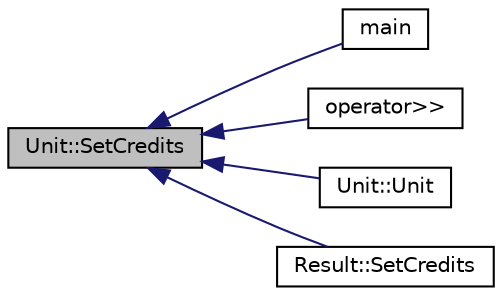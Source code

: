 digraph "Unit::SetCredits"
{
  edge [fontname="Helvetica",fontsize="10",labelfontname="Helvetica",labelfontsize="10"];
  node [fontname="Helvetica",fontsize="10",shape=record];
  rankdir="LR";
  Node69 [label="Unit::SetCredits",height=0.2,width=0.4,color="black", fillcolor="grey75", style="filled", fontcolor="black"];
  Node69 -> Node70 [dir="back",color="midnightblue",fontsize="10",style="solid",fontname="Helvetica"];
  Node70 [label="main",height=0.2,width=0.4,color="black", fillcolor="white", style="filled",URL="$_topic02_2_topic02_2_practical_2registration-code_2codeblocks_2main_8cpp.html#ae66f6b31b5ad750f1fe042a706a4e3d4"];
  Node69 -> Node71 [dir="back",color="midnightblue",fontsize="10",style="solid",fontname="Helvetica"];
  Node71 [label="operator\>\>",height=0.2,width=0.4,color="black", fillcolor="white", style="filled",URL="$_topic04_2codeblocks2_2main_8cpp.html#ad1cd696a20745c9bed123d57fe50de0b"];
  Node69 -> Node72 [dir="back",color="midnightblue",fontsize="10",style="solid",fontname="Helvetica"];
  Node72 [label="Unit::Unit",height=0.2,width=0.4,color="black", fillcolor="white", style="filled",URL="$class_unit.html#a0dc381bf19eabecd38f1e732b1bfd52c"];
  Node69 -> Node73 [dir="back",color="midnightblue",fontsize="10",style="solid",fontname="Helvetica"];
  Node73 [label="Result::SetCredits",height=0.2,width=0.4,color="black", fillcolor="white", style="filled",URL="$class_result.html#aca9c29847b76da89b77690dcba79eb77"];
}
